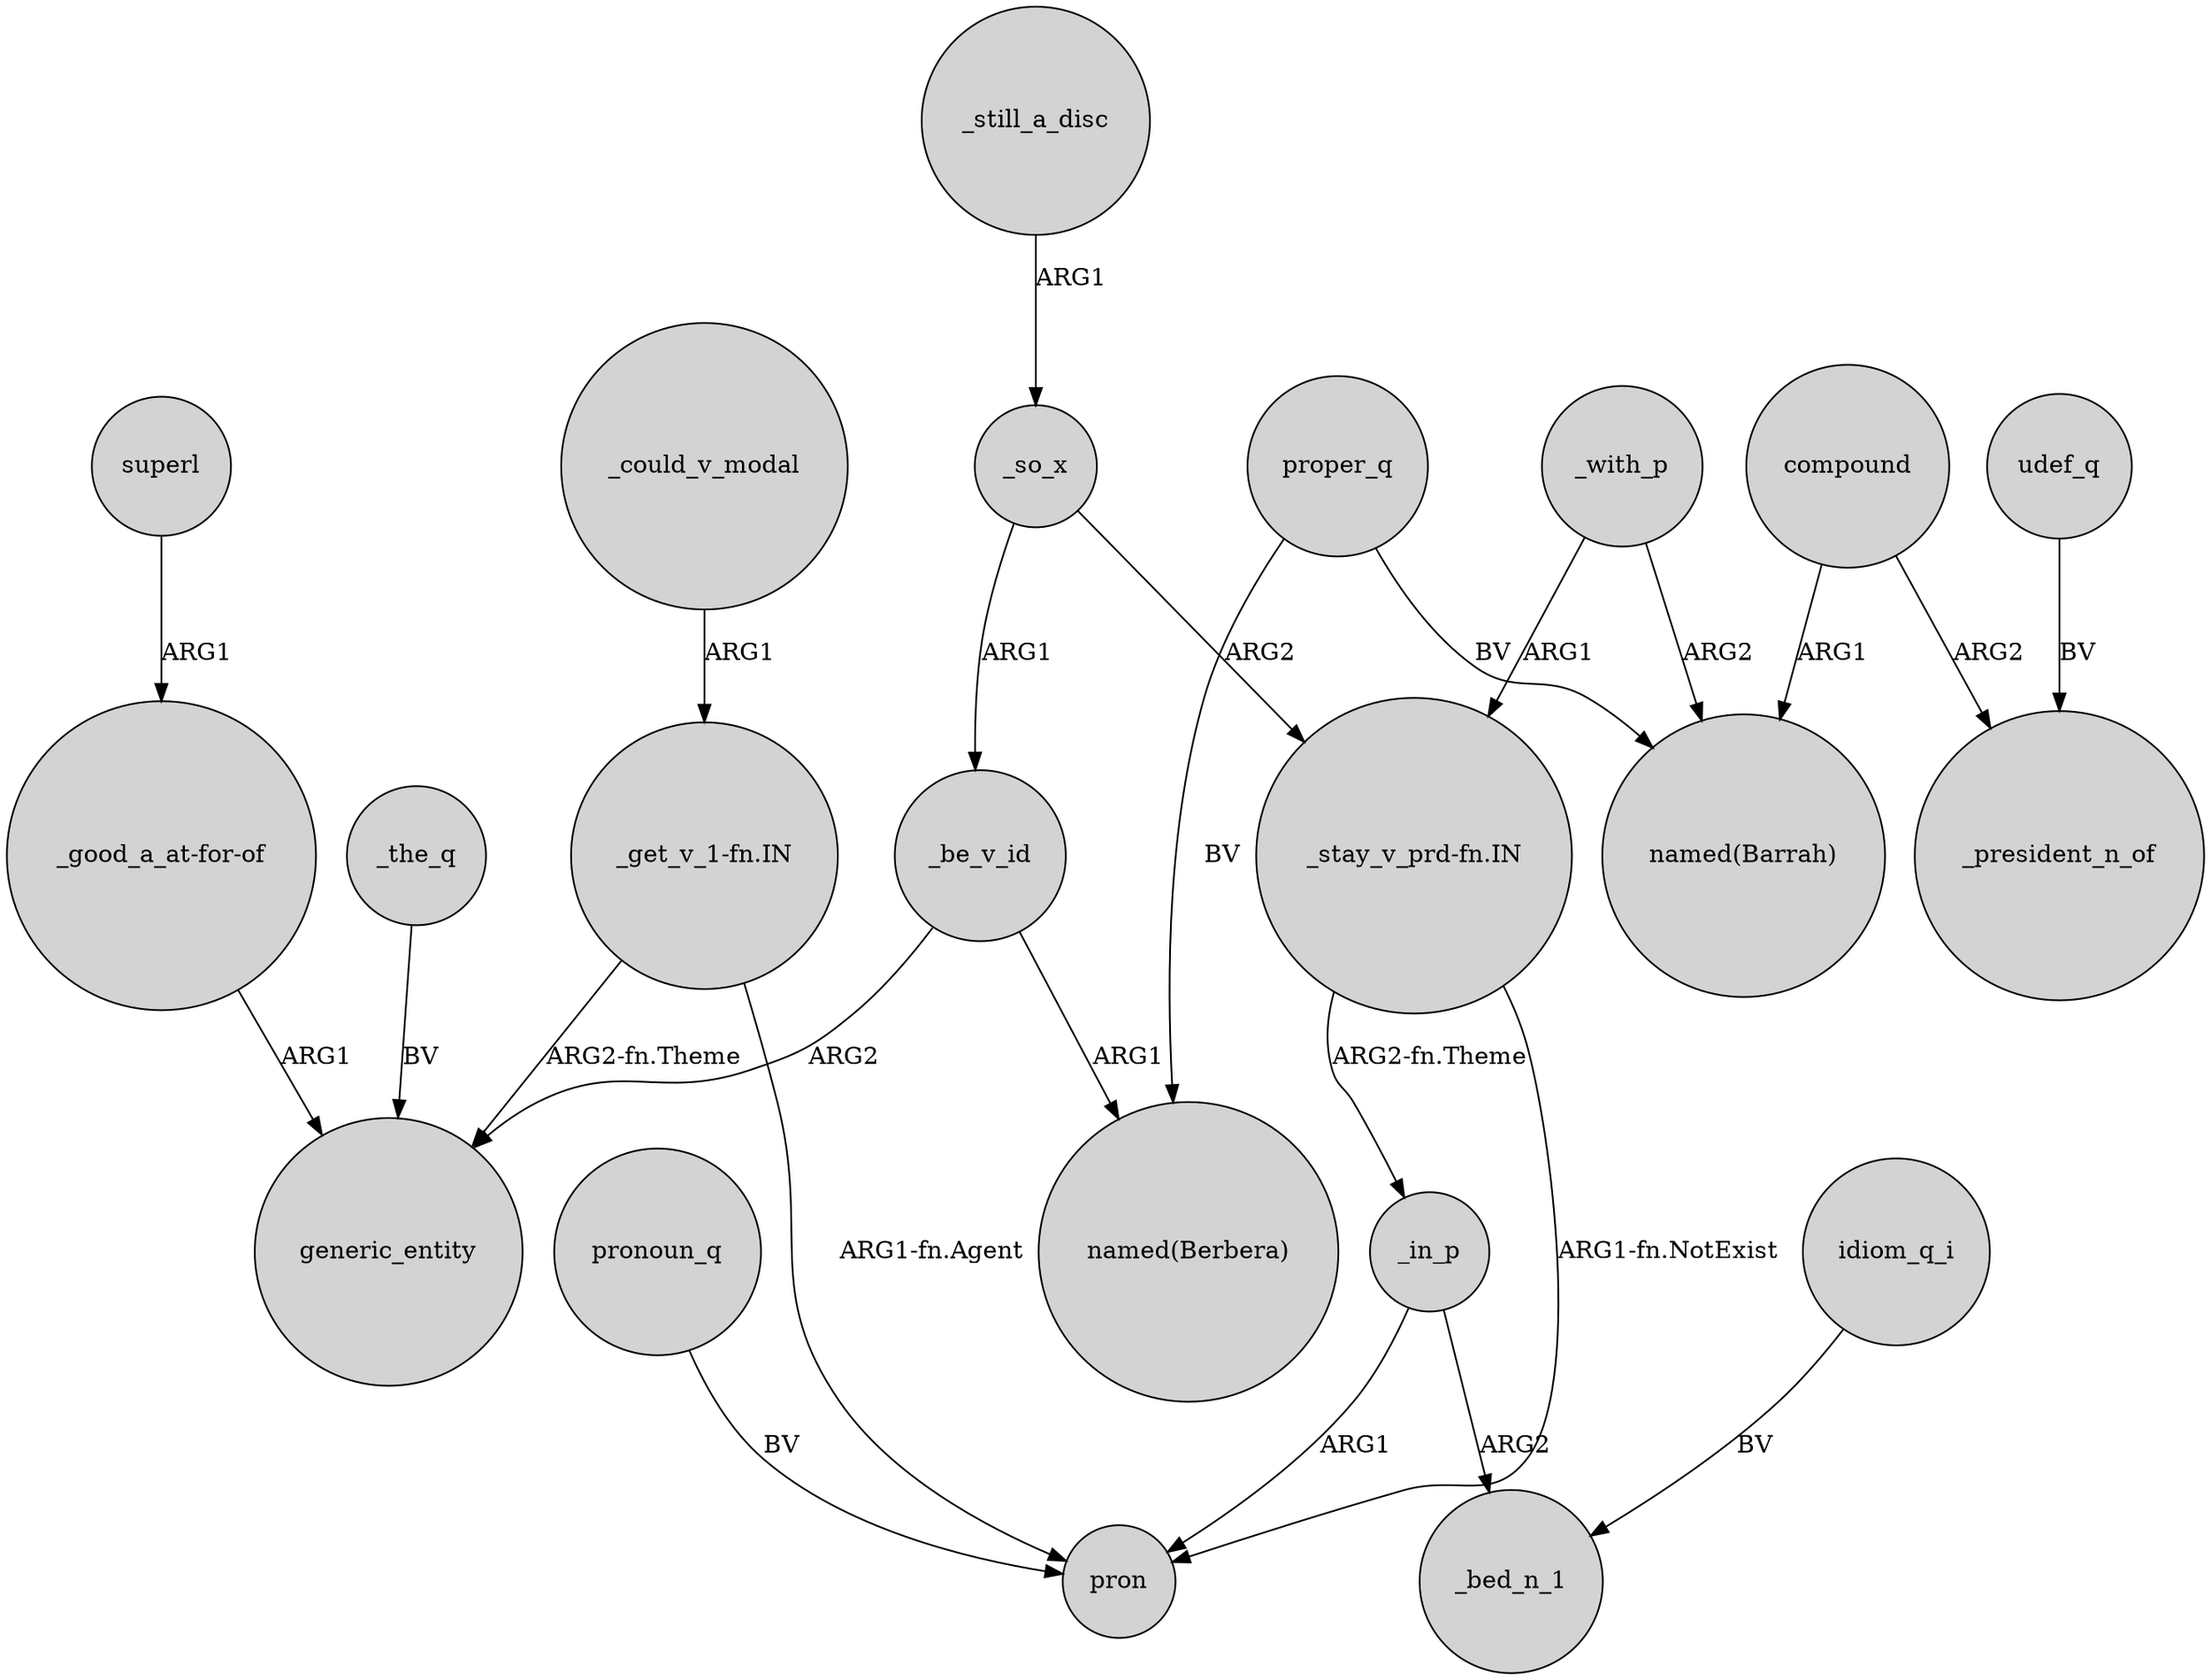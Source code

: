 digraph {
	node [shape=circle style=filled]
	_the_q -> generic_entity [label=BV]
	_in_p -> pron [label=ARG1]
	compound -> _president_n_of [label=ARG2]
	_could_v_modal -> "_get_v_1-fn.IN" [label=ARG1]
	_in_p -> _bed_n_1 [label=ARG2]
	_still_a_disc -> _so_x [label=ARG1]
	"_stay_v_prd-fn.IN" -> _in_p [label="ARG2-fn.Theme"]
	"_stay_v_prd-fn.IN" -> pron [label="ARG1-fn.NotExist"]
	_with_p -> "_stay_v_prd-fn.IN" [label=ARG1]
	_with_p -> "named(Barrah)" [label=ARG2]
	compound -> "named(Barrah)" [label=ARG1]
	_be_v_id -> generic_entity [label=ARG2]
	_so_x -> _be_v_id [label=ARG1]
	pronoun_q -> pron [label=BV]
	"_good_a_at-for-of" -> generic_entity [label=ARG1]
	proper_q -> "named(Berbera)" [label=BV]
	"_get_v_1-fn.IN" -> pron [label="ARG1-fn.Agent"]
	udef_q -> _president_n_of [label=BV]
	superl -> "_good_a_at-for-of" [label=ARG1]
	"_get_v_1-fn.IN" -> generic_entity [label="ARG2-fn.Theme"]
	idiom_q_i -> _bed_n_1 [label=BV]
	_be_v_id -> "named(Berbera)" [label=ARG1]
	proper_q -> "named(Barrah)" [label=BV]
	_so_x -> "_stay_v_prd-fn.IN" [label=ARG2]
}
